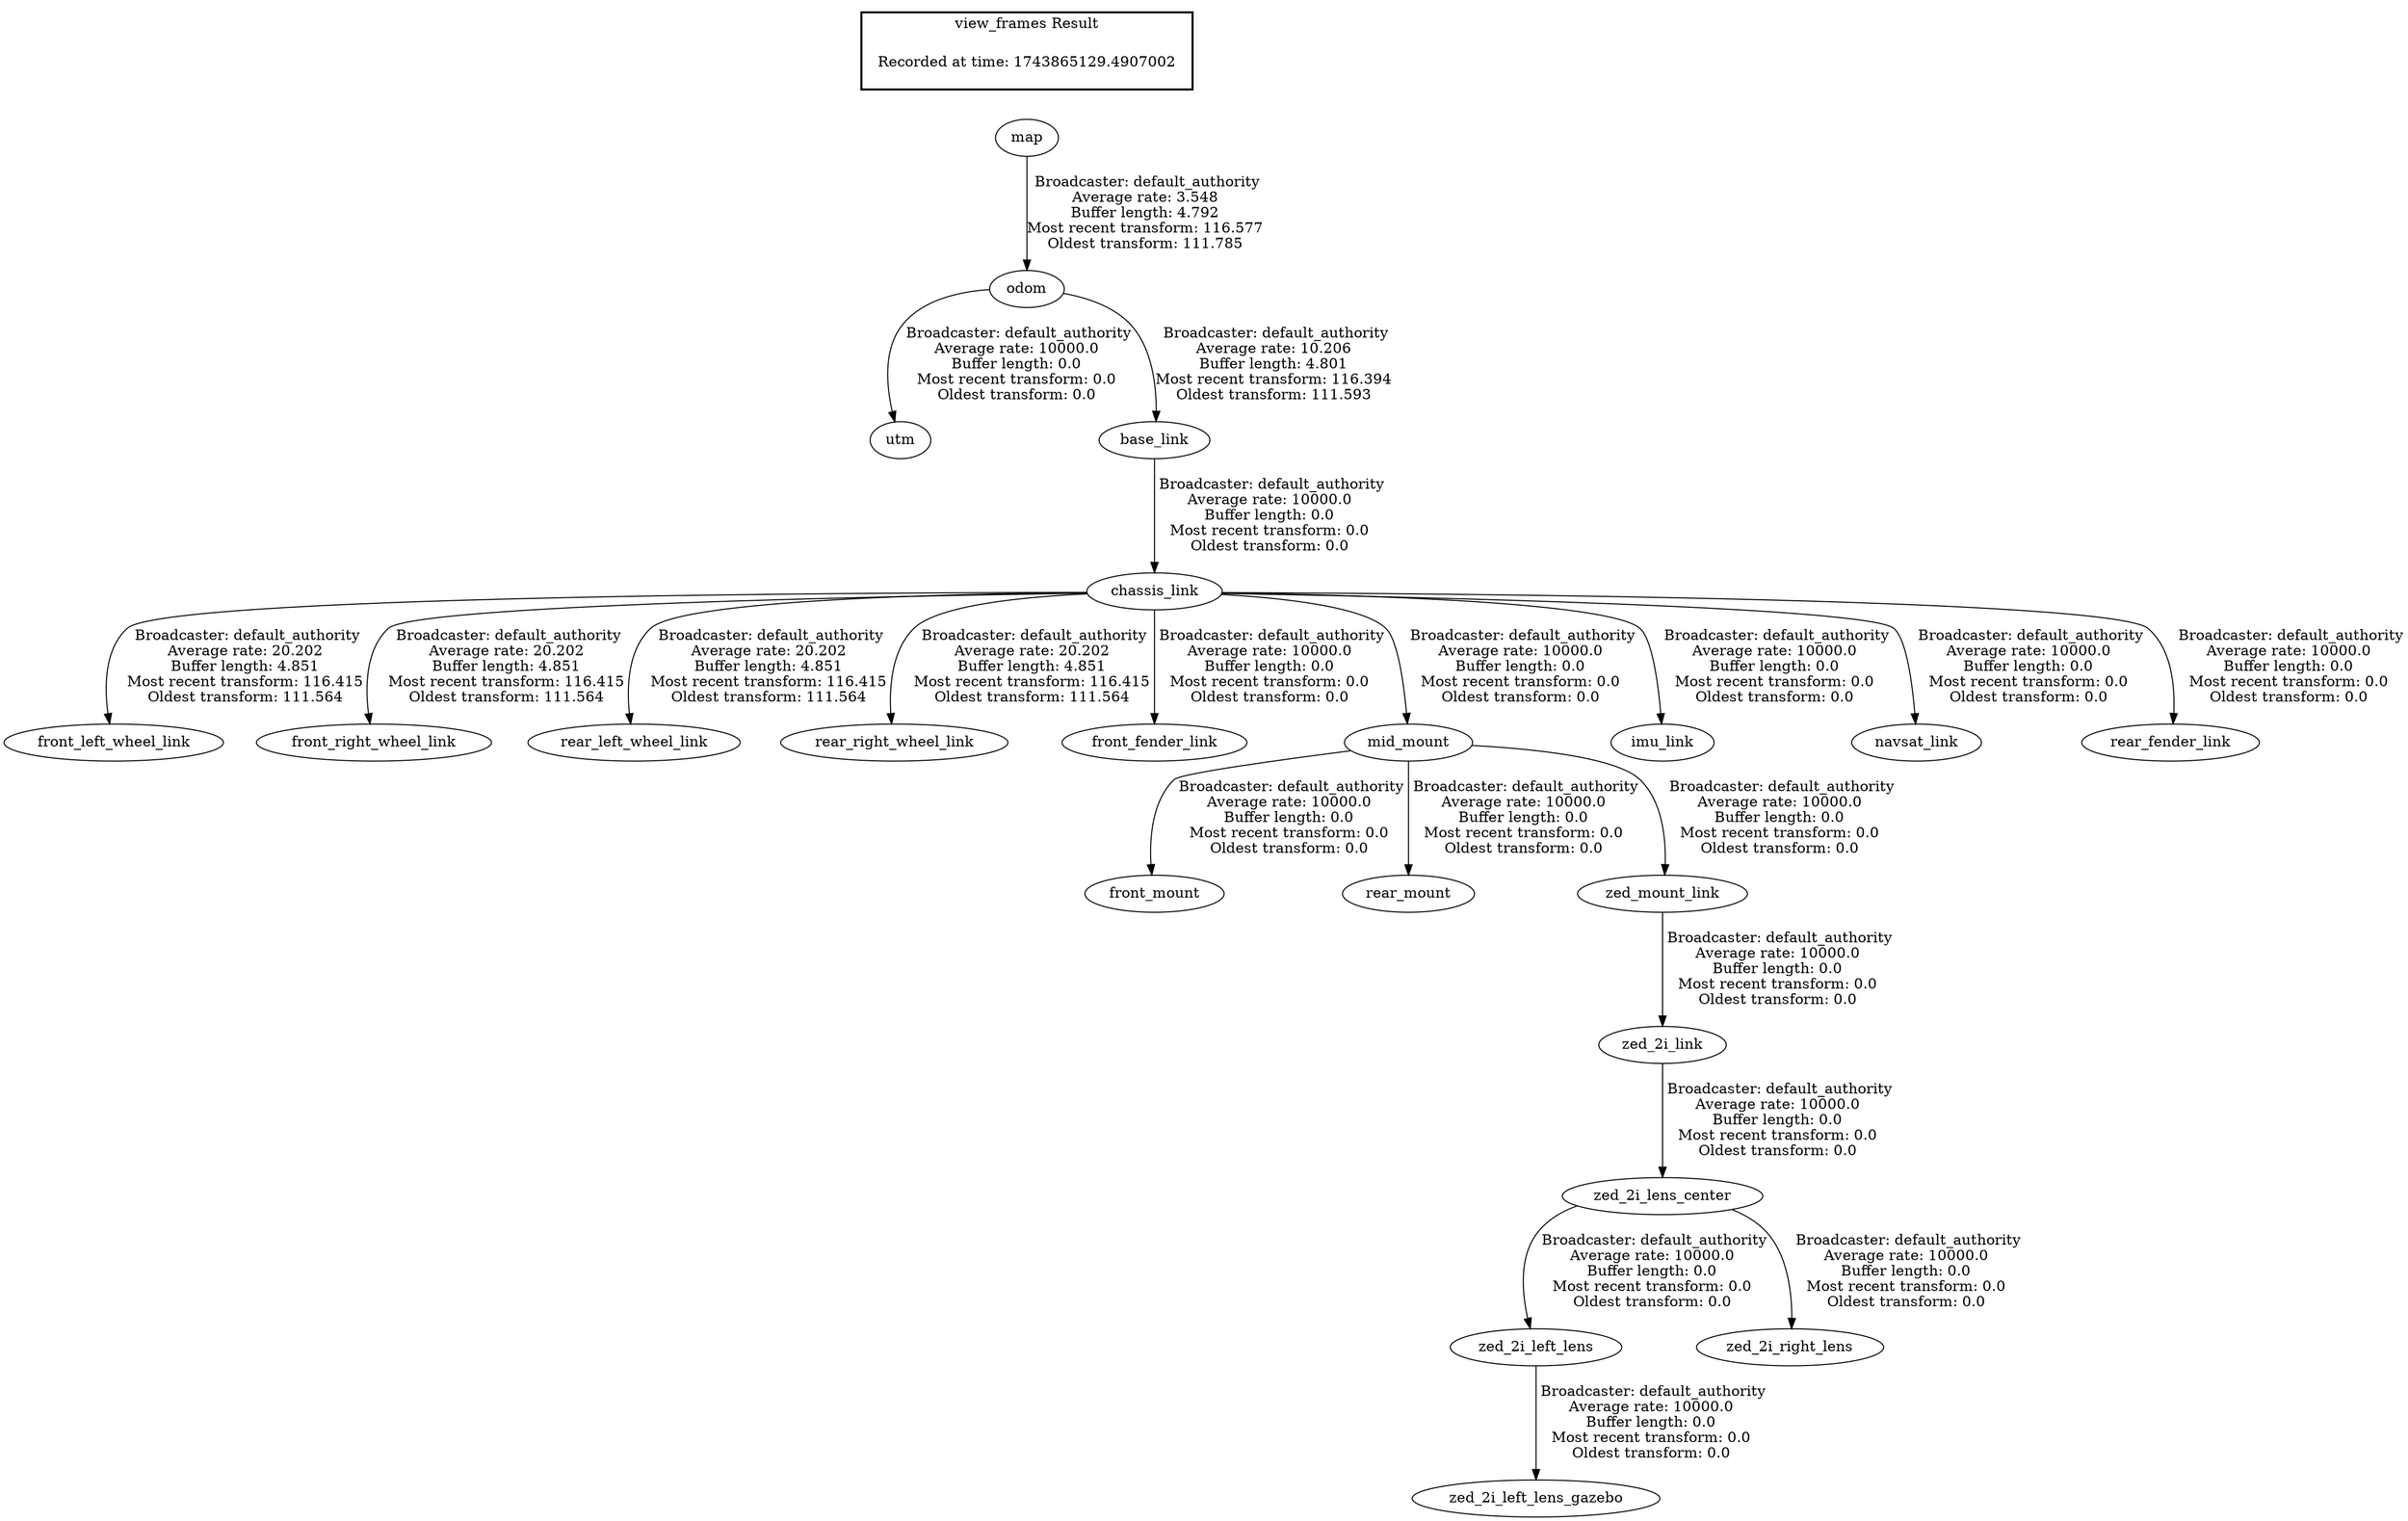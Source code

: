 digraph G {
"map" -> "odom"[label=" Broadcaster: default_authority\nAverage rate: 3.548\nBuffer length: 4.792\nMost recent transform: 116.577\nOldest transform: 111.785\n"];
"odom" -> "utm"[label=" Broadcaster: default_authority\nAverage rate: 10000.0\nBuffer length: 0.0\nMost recent transform: 0.0\nOldest transform: 0.0\n"];
"chassis_link" -> "front_left_wheel_link"[label=" Broadcaster: default_authority\nAverage rate: 20.202\nBuffer length: 4.851\nMost recent transform: 116.415\nOldest transform: 111.564\n"];
"base_link" -> "chassis_link"[label=" Broadcaster: default_authority\nAverage rate: 10000.0\nBuffer length: 0.0\nMost recent transform: 0.0\nOldest transform: 0.0\n"];
"chassis_link" -> "front_right_wheel_link"[label=" Broadcaster: default_authority\nAverage rate: 20.202\nBuffer length: 4.851\nMost recent transform: 116.415\nOldest transform: 111.564\n"];
"chassis_link" -> "rear_left_wheel_link"[label=" Broadcaster: default_authority\nAverage rate: 20.202\nBuffer length: 4.851\nMost recent transform: 116.415\nOldest transform: 111.564\n"];
"chassis_link" -> "rear_right_wheel_link"[label=" Broadcaster: default_authority\nAverage rate: 20.202\nBuffer length: 4.851\nMost recent transform: 116.415\nOldest transform: 111.564\n"];
"odom" -> "base_link"[label=" Broadcaster: default_authority\nAverage rate: 10.206\nBuffer length: 4.801\nMost recent transform: 116.394\nOldest transform: 111.593\n"];
"chassis_link" -> "front_fender_link"[label=" Broadcaster: default_authority\nAverage rate: 10000.0\nBuffer length: 0.0\nMost recent transform: 0.0\nOldest transform: 0.0\n"];
"mid_mount" -> "front_mount"[label=" Broadcaster: default_authority\nAverage rate: 10000.0\nBuffer length: 0.0\nMost recent transform: 0.0\nOldest transform: 0.0\n"];
"chassis_link" -> "mid_mount"[label=" Broadcaster: default_authority\nAverage rate: 10000.0\nBuffer length: 0.0\nMost recent transform: 0.0\nOldest transform: 0.0\n"];
"chassis_link" -> "imu_link"[label=" Broadcaster: default_authority\nAverage rate: 10000.0\nBuffer length: 0.0\nMost recent transform: 0.0\nOldest transform: 0.0\n"];
"chassis_link" -> "navsat_link"[label=" Broadcaster: default_authority\nAverage rate: 10000.0\nBuffer length: 0.0\nMost recent transform: 0.0\nOldest transform: 0.0\n"];
"chassis_link" -> "rear_fender_link"[label=" Broadcaster: default_authority\nAverage rate: 10000.0\nBuffer length: 0.0\nMost recent transform: 0.0\nOldest transform: 0.0\n"];
"mid_mount" -> "rear_mount"[label=" Broadcaster: default_authority\nAverage rate: 10000.0\nBuffer length: 0.0\nMost recent transform: 0.0\nOldest transform: 0.0\n"];
"zed_mount_link" -> "zed_2i_link"[label=" Broadcaster: default_authority\nAverage rate: 10000.0\nBuffer length: 0.0\nMost recent transform: 0.0\nOldest transform: 0.0\n"];
"mid_mount" -> "zed_mount_link"[label=" Broadcaster: default_authority\nAverage rate: 10000.0\nBuffer length: 0.0\nMost recent transform: 0.0\nOldest transform: 0.0\n"];
"zed_2i_lens_center" -> "zed_2i_left_lens"[label=" Broadcaster: default_authority\nAverage rate: 10000.0\nBuffer length: 0.0\nMost recent transform: 0.0\nOldest transform: 0.0\n"];
"zed_2i_link" -> "zed_2i_lens_center"[label=" Broadcaster: default_authority\nAverage rate: 10000.0\nBuffer length: 0.0\nMost recent transform: 0.0\nOldest transform: 0.0\n"];
"zed_2i_left_lens" -> "zed_2i_left_lens_gazebo"[label=" Broadcaster: default_authority\nAverage rate: 10000.0\nBuffer length: 0.0\nMost recent transform: 0.0\nOldest transform: 0.0\n"];
"zed_2i_lens_center" -> "zed_2i_right_lens"[label=" Broadcaster: default_authority\nAverage rate: 10000.0\nBuffer length: 0.0\nMost recent transform: 0.0\nOldest transform: 0.0\n"];
edge [style=invis];
 subgraph cluster_legend { style=bold; color=black; label ="view_frames Result";
"Recorded at time: 1743865129.4907002"[ shape=plaintext ] ;
}->"map";
}